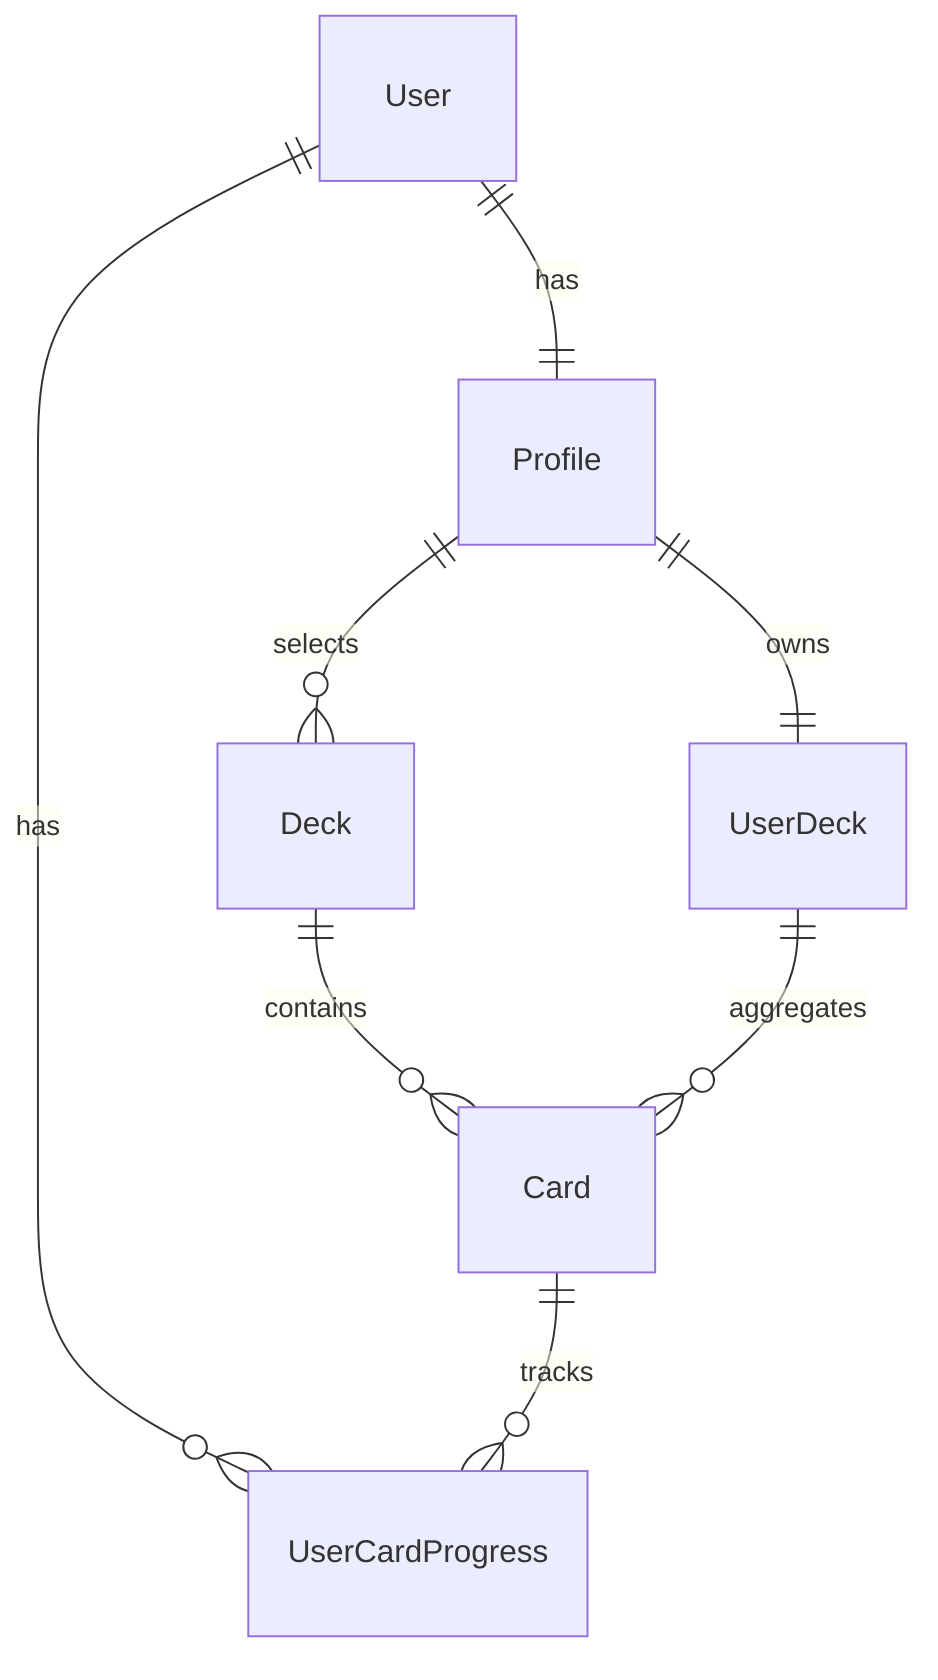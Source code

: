 erDiagram
    User ||--o{ UserCardProgress : "has"
    User ||--|| Profile : "has"
    Profile ||--o{ Deck : "selects"
    Deck ||--o{ Card : "contains"
    Profile ||--|| UserDeck : "owns"
    UserDeck ||--o{ Card : "aggregates"
    Card ||--o{ UserCardProgress : "tracks"